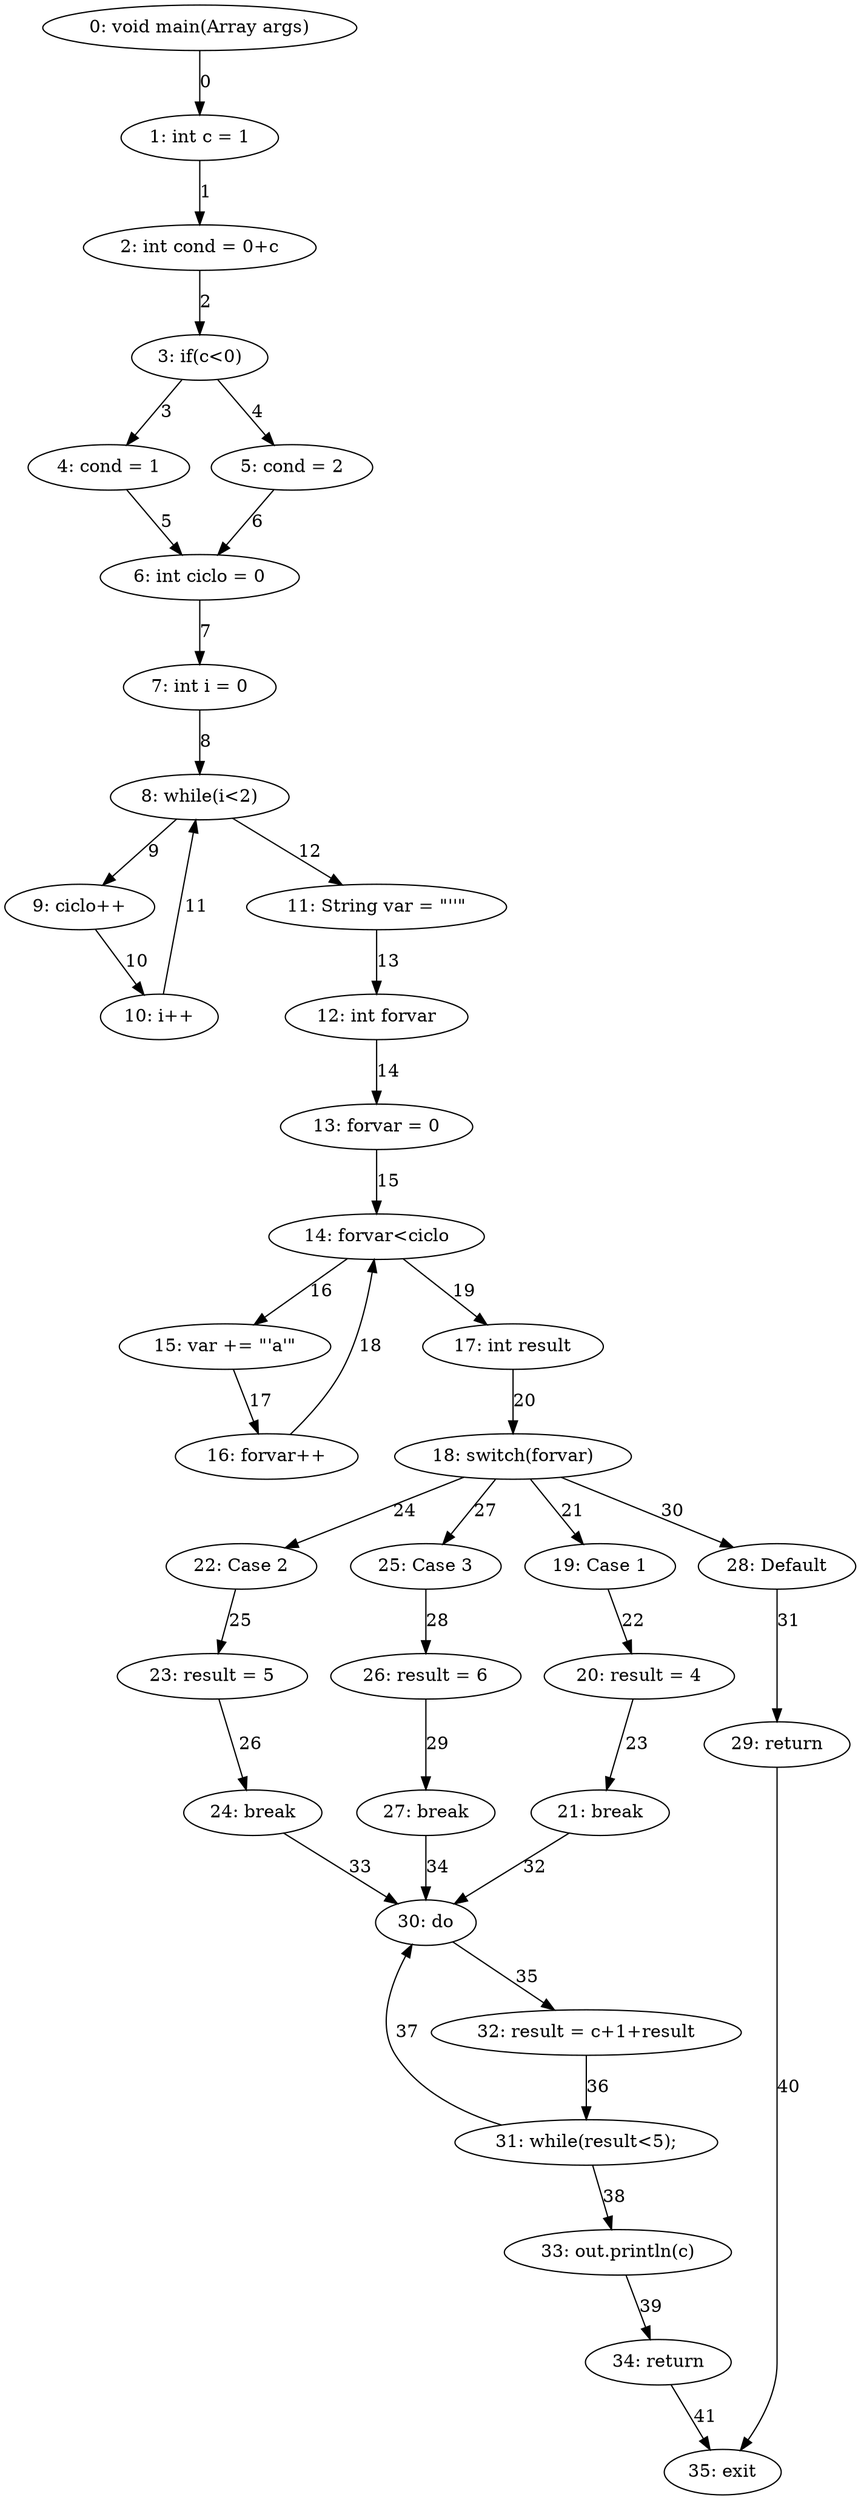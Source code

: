digraph G {
  1 [ label="0: void main(Array args)" ];
  2 [ label="1: int c = 1" ];
  3 [ label="2: int cond = 0+c" ];
  4 [ label="3: if(c<0)" ];
  5 [ label="4: cond = 1" ];
  6 [ label="5: cond = 2" ];
  7 [ label="6: int ciclo = 0" ];
  8 [ label="7: int i = 0" ];
  9 [ label="8: while(i<2)" ];
  10 [ label="9: ciclo++" ];
  11 [ label="10: i++" ];
  12 [ label="11: String var = \"''\"" ];
  13 [ label="12: int forvar" ];
  14 [ label="13: forvar = 0" ];
  15 [ label="14: forvar<ciclo" ];
  16 [ label="15: var += \"'a'\"" ];
  17 [ label="16: forvar++" ];
  18 [ label="17: int result" ];
  19 [ label="18: switch(forvar)" ];
  20 [ label="19: Case 1" ];
  21 [ label="20: result = 4" ];
  22 [ label="21: break" ];
  23 [ label="22: Case 2" ];
  24 [ label="23: result = 5" ];
  25 [ label="24: break" ];
  26 [ label="25: Case 3" ];
  27 [ label="26: result = 6" ];
  28 [ label="27: break" ];
  29 [ label="28: Default" ];
  30 [ label="29: return" ];
  31 [ label="31: while(result<5);" ];
  32 [ label="30: do" ];
  33 [ label="32: result = c+1+result" ];
  34 [ label="33: out.println(c)" ];
  35 [ label="34: return" ];
  36 [ label="35: exit" ];
  1 -> 2 [ label="0" ];
  2 -> 3 [ label="1" ];
  3 -> 4 [ label="2" ];
  4 -> 5 [ label="3" ];
  4 -> 6 [ label="4" ];
  5 -> 7 [ label="5" ];
  6 -> 7 [ label="6" ];
  7 -> 8 [ label="7" ];
  8 -> 9 [ label="8" ];
  9 -> 10 [ label="9" ];
  10 -> 11 [ label="10" ];
  11 -> 9 [ label="11" ];
  9 -> 12 [ label="12" ];
  12 -> 13 [ label="13" ];
  13 -> 14 [ label="14" ];
  14 -> 15 [ label="15" ];
  15 -> 16 [ label="16" ];
  16 -> 17 [ label="17" ];
  17 -> 15 [ label="18" ];
  15 -> 18 [ label="19" ];
  18 -> 19 [ label="20" ];
  19 -> 20 [ label="21" ];
  20 -> 21 [ label="22" ];
  21 -> 22 [ label="23" ];
  19 -> 23 [ label="24" ];
  23 -> 24 [ label="25" ];
  24 -> 25 [ label="26" ];
  19 -> 26 [ label="27" ];
  26 -> 27 [ label="28" ];
  27 -> 28 [ label="29" ];
  19 -> 29 [ label="30" ];
  29 -> 30 [ label="31" ];
  22 -> 32 [ label="32" ];
  25 -> 32 [ label="33" ];
  28 -> 32 [ label="34" ];
  32 -> 33 [ label="35" ];
  33 -> 31 [ label="36" ];
  31 -> 32 [ label="37" ];
  31 -> 34 [ label="38" ];
  34 -> 35 [ label="39" ];
  30 -> 36 [ label="40" ];
  35 -> 36 [ label="41" ];
}
